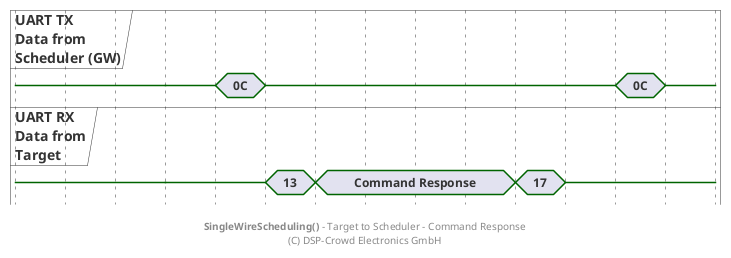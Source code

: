 
@startuml

hide time-axis

concise "UART TX\nData from\nScheduler (GW)" as ctrl
concise "UART RX\nData from\nTarget" as tar

@0
ctrl is {-}
tar is {-}

@+60
ctrl is {-}
tar is {-}

@+20
ctrl is "0C"

@+20
ctrl is {-}
tar is "13"

@+20
tar is "Command Response"

@+80
tar is "17"

@+20
tar is {-}

@+20
ctrl is "0C"

@+20
ctrl is {-}

footer **SingleWireScheduling()** - Target to Scheduler - Command Response\n(C) DSP-Crowd Electronics GmbH

@enduml

